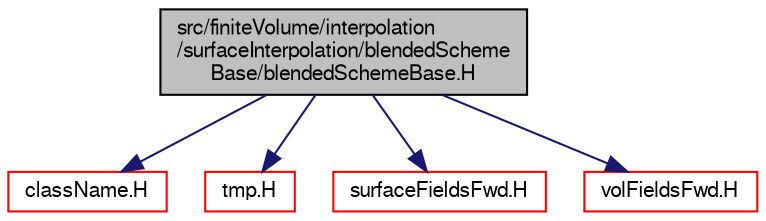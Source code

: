digraph "src/finiteVolume/interpolation/surfaceInterpolation/blendedSchemeBase/blendedSchemeBase.H"
{
  bgcolor="transparent";
  edge [fontname="FreeSans",fontsize="10",labelfontname="FreeSans",labelfontsize="10"];
  node [fontname="FreeSans",fontsize="10",shape=record];
  Node0 [label="src/finiteVolume/interpolation\l/surfaceInterpolation/blendedScheme\lBase/blendedSchemeBase.H",height=0.2,width=0.4,color="black", fillcolor="grey75", style="filled", fontcolor="black"];
  Node0 -> Node1 [color="midnightblue",fontsize="10",style="solid",fontname="FreeSans"];
  Node1 [label="className.H",height=0.2,width=0.4,color="red",URL="$a09335.html",tooltip="Macro definitions for declaring ClassName(), NamespaceName(), etc. "];
  Node0 -> Node21 [color="midnightblue",fontsize="10",style="solid",fontname="FreeSans"];
  Node21 [label="tmp.H",height=0.2,width=0.4,color="red",URL="$a11087.html"];
  Node0 -> Node46 [color="midnightblue",fontsize="10",style="solid",fontname="FreeSans"];
  Node46 [label="surfaceFieldsFwd.H",height=0.2,width=0.4,color="red",URL="$a02738.html"];
  Node0 -> Node67 [color="midnightblue",fontsize="10",style="solid",fontname="FreeSans"];
  Node67 [label="volFieldsFwd.H",height=0.2,width=0.4,color="red",URL="$a02753.html"];
}
